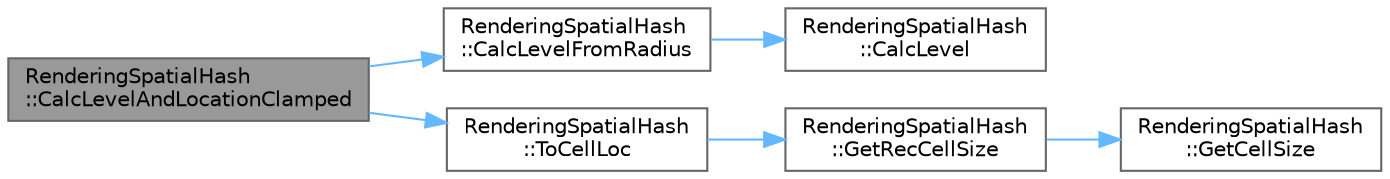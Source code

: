 digraph "RenderingSpatialHash::CalcLevelAndLocationClamped"
{
 // INTERACTIVE_SVG=YES
 // LATEX_PDF_SIZE
  bgcolor="transparent";
  edge [fontname=Helvetica,fontsize=10,labelfontname=Helvetica,labelfontsize=10];
  node [fontname=Helvetica,fontsize=10,shape=box,height=0.2,width=0.4];
  rankdir="LR";
  Node1 [id="Node000001",label="RenderingSpatialHash\l::CalcLevelAndLocationClamped",height=0.2,width=0.4,color="gray40", fillcolor="grey60", style="filled", fontcolor="black",tooltip=" "];
  Node1 -> Node2 [id="edge1_Node000001_Node000002",color="steelblue1",style="solid",tooltip=" "];
  Node2 [id="Node000002",label="RenderingSpatialHash\l::CalcLevelFromRadius",height=0.2,width=0.4,color="grey40", fillcolor="white", style="filled",URL="$dd/df6/namespaceRenderingSpatialHash.html#a20047b2e04a24db235c9c9aedf4aa562",tooltip=" "];
  Node2 -> Node3 [id="edge2_Node000002_Node000003",color="steelblue1",style="solid",tooltip=" "];
  Node3 [id="Node000003",label="RenderingSpatialHash\l::CalcLevel",height=0.2,width=0.4,color="grey40", fillcolor="white", style="filled",URL="$dd/df6/namespaceRenderingSpatialHash.html#a9126e4634e91f90a4032a48790117eea",tooltip=" "];
  Node1 -> Node4 [id="edge3_Node000001_Node000004",color="steelblue1",style="solid",tooltip=" "];
  Node4 [id="Node000004",label="RenderingSpatialHash\l::ToCellLoc",height=0.2,width=0.4,color="grey40", fillcolor="white", style="filled",URL="$dd/df6/namespaceRenderingSpatialHash.html#a35c9637bc496f215093ed2e49080ae04",tooltip=" "];
  Node4 -> Node5 [id="edge4_Node000004_Node000005",color="steelblue1",style="solid",tooltip=" "];
  Node5 [id="Node000005",label="RenderingSpatialHash\l::GetRecCellSize",height=0.2,width=0.4,color="grey40", fillcolor="white", style="filled",URL="$dd/df6/namespaceRenderingSpatialHash.html#abb69bde79afb41729eb8a6dc6086bdc2",tooltip=" "];
  Node5 -> Node6 [id="edge5_Node000005_Node000006",color="steelblue1",style="solid",tooltip=" "];
  Node6 [id="Node000006",label="RenderingSpatialHash\l::GetCellSize",height=0.2,width=0.4,color="grey40", fillcolor="white", style="filled",URL="$dd/df6/namespaceRenderingSpatialHash.html#acec085ec79d99ae78af426a7a392e798",tooltip=" "];
}

